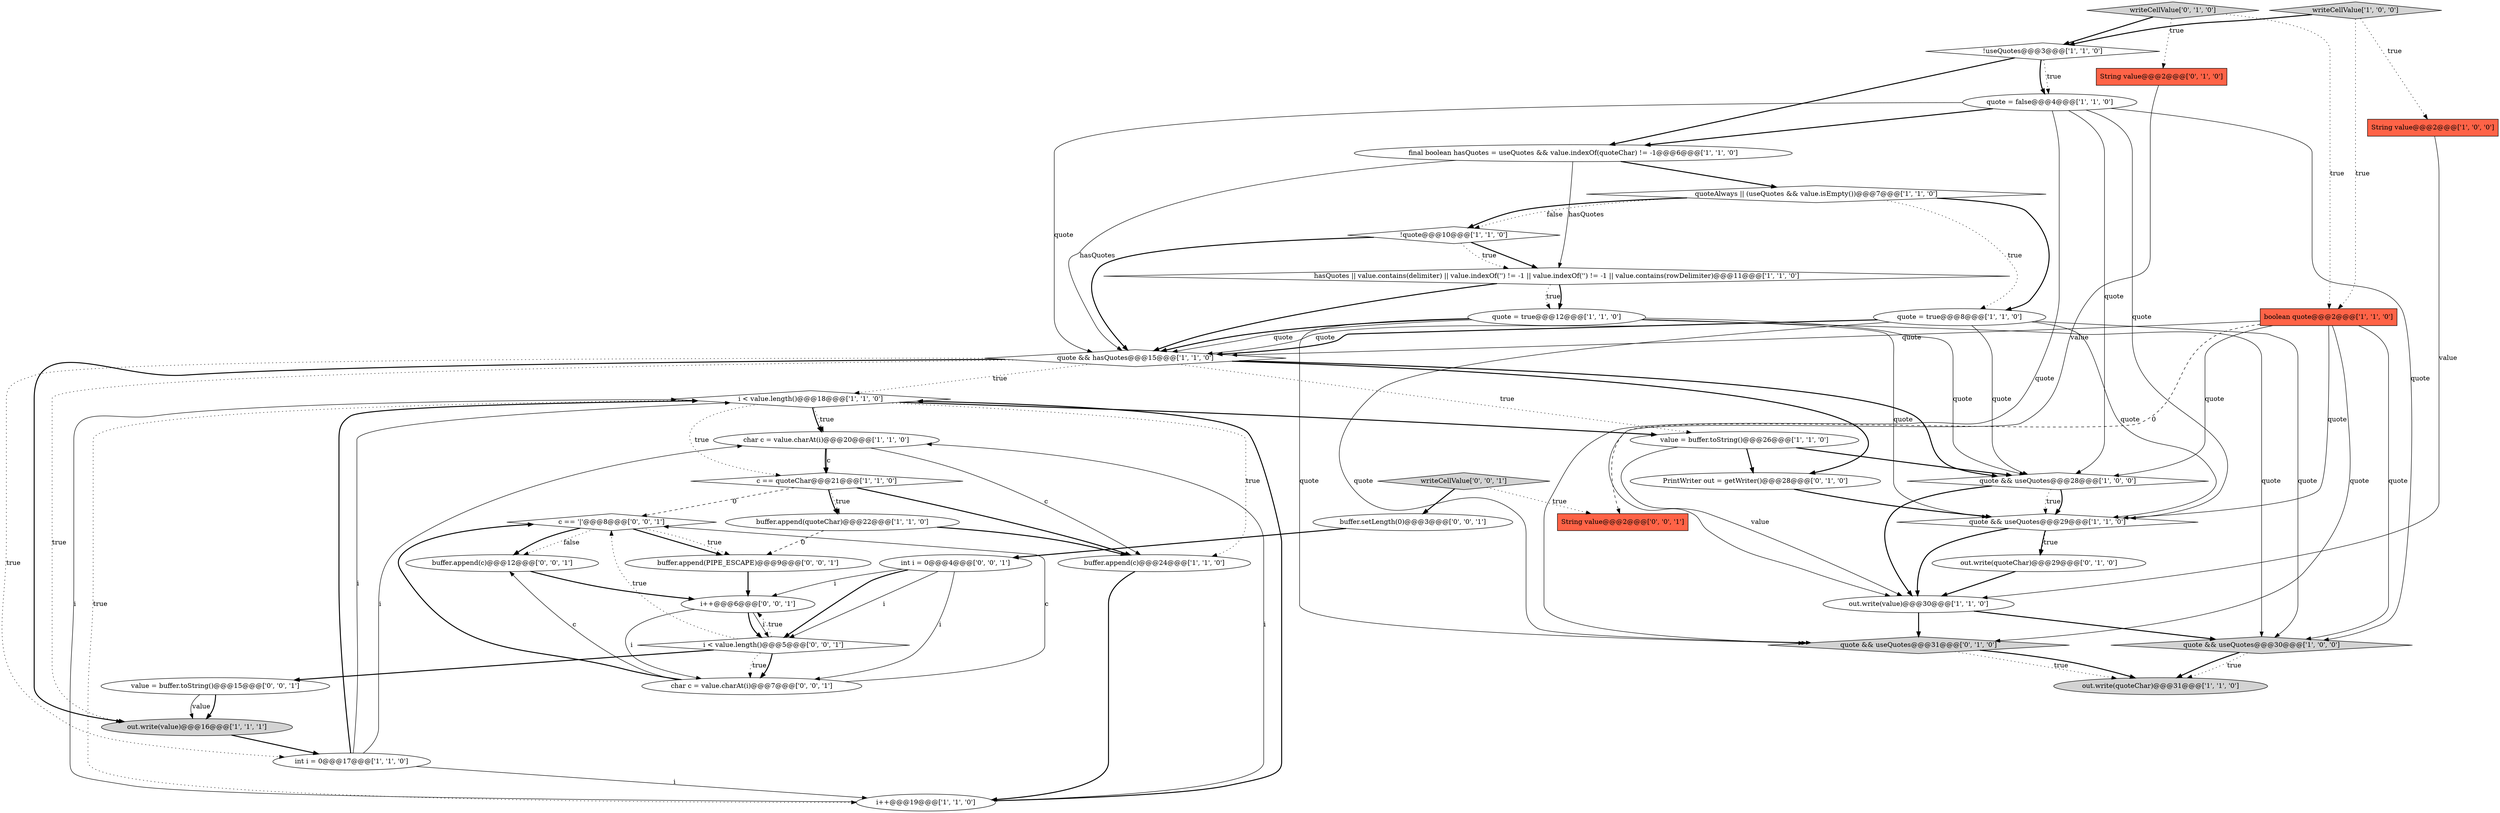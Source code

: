 digraph {
23 [style = filled, label = "out.write(quoteChar)@@@31@@@['1', '1', '0']", fillcolor = lightgray, shape = ellipse image = "AAA0AAABBB1BBB"];
2 [style = filled, label = "quote && useQuotes@@@28@@@['1', '0', '0']", fillcolor = white, shape = diamond image = "AAA0AAABBB1BBB"];
5 [style = filled, label = "char c = value.charAt(i)@@@20@@@['1', '1', '0']", fillcolor = white, shape = ellipse image = "AAA0AAABBB1BBB"];
32 [style = filled, label = "buffer.append(c)@@@12@@@['0', '0', '1']", fillcolor = white, shape = ellipse image = "AAA0AAABBB3BBB"];
26 [style = filled, label = "String value@@@2@@@['0', '1', '0']", fillcolor = tomato, shape = box image = "AAA0AAABBB2BBB"];
10 [style = filled, label = "String value@@@2@@@['1', '0', '0']", fillcolor = tomato, shape = box image = "AAA0AAABBB1BBB"];
12 [style = filled, label = "value = buffer.toString()@@@26@@@['1', '1', '0']", fillcolor = white, shape = ellipse image = "AAA0AAABBB1BBB"];
33 [style = filled, label = "String value@@@2@@@['0', '0', '1']", fillcolor = tomato, shape = box image = "AAA0AAABBB3BBB"];
36 [style = filled, label = "char c = value.charAt(i)@@@7@@@['0', '0', '1']", fillcolor = white, shape = ellipse image = "AAA0AAABBB3BBB"];
38 [style = filled, label = "buffer.setLength(0)@@@3@@@['0', '0', '1']", fillcolor = white, shape = ellipse image = "AAA0AAABBB3BBB"];
29 [style = filled, label = "quote && useQuotes@@@31@@@['0', '1', '0']", fillcolor = lightgray, shape = diamond image = "AAA0AAABBB2BBB"];
1 [style = filled, label = "i < value.length()@@@18@@@['1', '1', '0']", fillcolor = white, shape = diamond image = "AAA0AAABBB1BBB"];
9 [style = filled, label = "int i = 0@@@17@@@['1', '1', '0']", fillcolor = white, shape = ellipse image = "AAA0AAABBB1BBB"];
19 [style = filled, label = "quote = true@@@12@@@['1', '1', '0']", fillcolor = white, shape = ellipse image = "AAA0AAABBB1BBB"];
18 [style = filled, label = "!quote@@@10@@@['1', '1', '0']", fillcolor = white, shape = diamond image = "AAA0AAABBB1BBB"];
37 [style = filled, label = "c == '|'@@@8@@@['0', '0', '1']", fillcolor = white, shape = diamond image = "AAA0AAABBB3BBB"];
34 [style = filled, label = "int i = 0@@@4@@@['0', '0', '1']", fillcolor = white, shape = ellipse image = "AAA0AAABBB3BBB"];
24 [style = filled, label = "c == quoteChar@@@21@@@['1', '1', '0']", fillcolor = white, shape = diamond image = "AAA0AAABBB1BBB"];
13 [style = filled, label = "quote = false@@@4@@@['1', '1', '0']", fillcolor = white, shape = ellipse image = "AAA0AAABBB1BBB"];
7 [style = filled, label = "!useQuotes@@@3@@@['1', '1', '0']", fillcolor = white, shape = diamond image = "AAA0AAABBB1BBB"];
6 [style = filled, label = "final boolean hasQuotes = useQuotes && value.indexOf(quoteChar) != -1@@@6@@@['1', '1', '0']", fillcolor = white, shape = ellipse image = "AAA0AAABBB1BBB"];
15 [style = filled, label = "quote = true@@@8@@@['1', '1', '0']", fillcolor = white, shape = ellipse image = "AAA0AAABBB1BBB"];
28 [style = filled, label = "PrintWriter out = getWriter()@@@28@@@['0', '1', '0']", fillcolor = white, shape = ellipse image = "AAA1AAABBB2BBB"];
14 [style = filled, label = "boolean quote@@@2@@@['1', '1', '0']", fillcolor = tomato, shape = box image = "AAA0AAABBB1BBB"];
16 [style = filled, label = "i++@@@19@@@['1', '1', '0']", fillcolor = white, shape = ellipse image = "AAA0AAABBB1BBB"];
21 [style = filled, label = "buffer.append(c)@@@24@@@['1', '1', '0']", fillcolor = white, shape = ellipse image = "AAA0AAABBB1BBB"];
3 [style = filled, label = "out.write(value)@@@30@@@['1', '1', '0']", fillcolor = white, shape = ellipse image = "AAA0AAABBB1BBB"];
25 [style = filled, label = "quote && useQuotes@@@29@@@['1', '1', '0']", fillcolor = white, shape = diamond image = "AAA0AAABBB1BBB"];
41 [style = filled, label = "writeCellValue['0', '0', '1']", fillcolor = lightgray, shape = diamond image = "AAA0AAABBB3BBB"];
11 [style = filled, label = "quoteAlways || (useQuotes && value.isEmpty())@@@7@@@['1', '1', '0']", fillcolor = white, shape = diamond image = "AAA0AAABBB1BBB"];
31 [style = filled, label = "i++@@@6@@@['0', '0', '1']", fillcolor = white, shape = ellipse image = "AAA0AAABBB3BBB"];
27 [style = filled, label = "out.write(quoteChar)@@@29@@@['0', '1', '0']", fillcolor = white, shape = ellipse image = "AAA0AAABBB2BBB"];
17 [style = filled, label = "buffer.append(quoteChar)@@@22@@@['1', '1', '0']", fillcolor = white, shape = ellipse image = "AAA0AAABBB1BBB"];
35 [style = filled, label = "value = buffer.toString()@@@15@@@['0', '0', '1']", fillcolor = white, shape = ellipse image = "AAA0AAABBB3BBB"];
40 [style = filled, label = "buffer.append(PIPE_ESCAPE)@@@9@@@['0', '0', '1']", fillcolor = white, shape = ellipse image = "AAA0AAABBB3BBB"];
30 [style = filled, label = "writeCellValue['0', '1', '0']", fillcolor = lightgray, shape = diamond image = "AAA0AAABBB2BBB"];
39 [style = filled, label = "i < value.length()@@@5@@@['0', '0', '1']", fillcolor = white, shape = diamond image = "AAA0AAABBB3BBB"];
4 [style = filled, label = "writeCellValue['1', '0', '0']", fillcolor = lightgray, shape = diamond image = "AAA0AAABBB1BBB"];
22 [style = filled, label = "quote && useQuotes@@@30@@@['1', '0', '0']", fillcolor = lightgray, shape = diamond image = "AAA0AAABBB1BBB"];
20 [style = filled, label = "hasQuotes || value.contains(delimiter) || value.indexOf('') != -1 || value.indexOf('') != -1 || value.contains(rowDelimiter)@@@11@@@['1', '1', '0']", fillcolor = white, shape = diamond image = "AAA0AAABBB1BBB"];
0 [style = filled, label = "out.write(value)@@@16@@@['1', '1', '1']", fillcolor = lightgray, shape = ellipse image = "AAA0AAABBB1BBB"];
8 [style = filled, label = "quote && hasQuotes@@@15@@@['1', '1', '0']", fillcolor = white, shape = diamond image = "AAA0AAABBB1BBB"];
24->21 [style = bold, label=""];
12->28 [style = bold, label=""];
25->3 [style = bold, label=""];
13->8 [style = solid, label="quote"];
26->3 [style = solid, label="value"];
18->20 [style = bold, label=""];
17->40 [style = dashed, label="0"];
9->16 [style = solid, label="i"];
17->21 [style = bold, label=""];
14->29 [style = solid, label="quote"];
19->8 [style = bold, label=""];
13->6 [style = bold, label=""];
7->6 [style = bold, label=""];
13->29 [style = solid, label="quote"];
30->14 [style = dotted, label="true"];
15->8 [style = solid, label="quote"];
41->33 [style = dotted, label="true"];
7->13 [style = bold, label=""];
35->0 [style = bold, label=""];
39->36 [style = dotted, label="true"];
16->1 [style = bold, label=""];
1->5 [style = dotted, label="true"];
1->21 [style = dotted, label="true"];
30->7 [style = bold, label=""];
1->24 [style = dotted, label="true"];
41->38 [style = bold, label=""];
31->39 [style = bold, label=""];
15->8 [style = bold, label=""];
15->29 [style = solid, label="quote"];
13->22 [style = solid, label="quote"];
1->5 [style = bold, label=""];
1->16 [style = dotted, label="true"];
18->20 [style = dotted, label="true"];
14->22 [style = solid, label="quote"];
19->2 [style = solid, label="quote"];
19->25 [style = solid, label="quote"];
1->12 [style = bold, label=""];
14->8 [style = solid, label="quote"];
39->35 [style = bold, label=""];
6->11 [style = bold, label=""];
14->2 [style = solid, label="quote"];
7->13 [style = dotted, label="true"];
38->34 [style = bold, label=""];
11->18 [style = bold, label=""];
37->32 [style = bold, label=""];
2->3 [style = bold, label=""];
39->36 [style = bold, label=""];
25->27 [style = dotted, label="true"];
8->2 [style = bold, label=""];
37->40 [style = bold, label=""];
5->24 [style = bold, label=""];
30->26 [style = dotted, label="true"];
37->32 [style = dotted, label="false"];
5->21 [style = solid, label="c"];
3->22 [style = bold, label=""];
20->19 [style = dotted, label="true"];
34->39 [style = bold, label=""];
18->8 [style = bold, label=""];
6->20 [style = solid, label="hasQuotes"];
15->22 [style = solid, label="quote"];
25->27 [style = bold, label=""];
9->5 [style = solid, label="i"];
24->37 [style = dashed, label="0"];
36->37 [style = solid, label="c"];
8->0 [style = dotted, label="true"];
3->29 [style = bold, label=""];
22->23 [style = dotted, label="true"];
13->25 [style = solid, label="quote"];
19->29 [style = solid, label="quote"];
37->40 [style = dotted, label="true"];
4->7 [style = bold, label=""];
14->33 [style = dashed, label="0"];
8->0 [style = bold, label=""];
12->2 [style = bold, label=""];
21->16 [style = bold, label=""];
24->17 [style = bold, label=""];
20->8 [style = bold, label=""];
11->15 [style = bold, label=""];
40->31 [style = bold, label=""];
16->5 [style = solid, label="i"];
20->19 [style = bold, label=""];
31->39 [style = solid, label="i"];
34->31 [style = solid, label="i"];
35->0 [style = solid, label="value"];
10->3 [style = solid, label="value"];
4->14 [style = dotted, label="true"];
31->36 [style = solid, label="i"];
11->15 [style = dotted, label="true"];
15->2 [style = solid, label="quote"];
19->8 [style = solid, label="quote"];
8->1 [style = dotted, label="true"];
11->18 [style = dotted, label="false"];
36->37 [style = bold, label=""];
14->25 [style = solid, label="quote"];
29->23 [style = dotted, label="true"];
27->3 [style = bold, label=""];
16->1 [style = solid, label="i"];
4->10 [style = dotted, label="true"];
0->9 [style = bold, label=""];
2->25 [style = dotted, label="true"];
5->24 [style = solid, label="c"];
36->32 [style = solid, label="c"];
2->25 [style = bold, label=""];
29->23 [style = bold, label=""];
15->25 [style = solid, label="quote"];
34->39 [style = solid, label="i"];
13->2 [style = solid, label="quote"];
19->22 [style = solid, label="quote"];
32->31 [style = bold, label=""];
34->36 [style = solid, label="i"];
8->28 [style = bold, label=""];
6->8 [style = solid, label="hasQuotes"];
39->37 [style = dotted, label="true"];
12->3 [style = solid, label="value"];
22->23 [style = bold, label=""];
39->31 [style = dotted, label="true"];
24->17 [style = dotted, label="true"];
9->1 [style = bold, label=""];
28->25 [style = bold, label=""];
8->12 [style = dotted, label="true"];
9->1 [style = solid, label="i"];
8->9 [style = dotted, label="true"];
}
